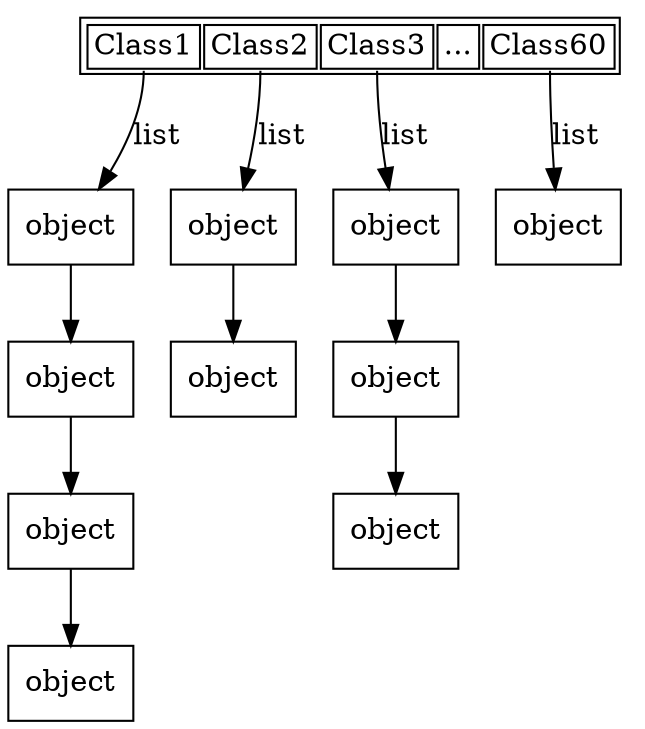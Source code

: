 digraph mcache {
	classes [shape = "plaintext", label = <
	<table>
	<tr>
	<td port="c1">
	<font>Class1</font>
	</td>
	<td port="c2">
	<font>Class2</font>
	</td>
	<td port="c3">
	<font>Class3</font>
	</td>
	<td>
	<font>...</font>
	</td>
	<td port="c60">
	<font>Class60</font>
	</td>

	</tr>
	</table>>];
	node [shape = "box", label = "object"];
	classes:c1 -> o11 [label = "list"];
	o11 -> o12 -> o13 -> o14
	classes:c2 -> o21 [label = "list"];
	o21 -> o22
	classes:c3 ->o31 [label = "list"];
	o31 -> o32 ->o33
	classes:c60 -> o601 [label = "list"];
}

